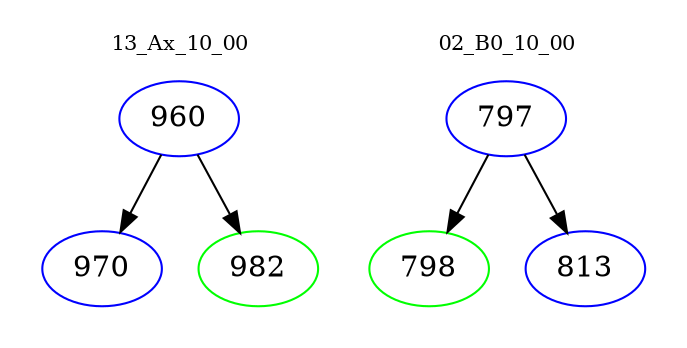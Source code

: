 digraph{
subgraph cluster_0 {
color = white
label = "13_Ax_10_00";
fontsize=10;
T0_960 [label="960", color="blue"]
T0_960 -> T0_970 [color="black"]
T0_970 [label="970", color="blue"]
T0_960 -> T0_982 [color="black"]
T0_982 [label="982", color="green"]
}
subgraph cluster_1 {
color = white
label = "02_B0_10_00";
fontsize=10;
T1_797 [label="797", color="blue"]
T1_797 -> T1_798 [color="black"]
T1_798 [label="798", color="green"]
T1_797 -> T1_813 [color="black"]
T1_813 [label="813", color="blue"]
}
}
